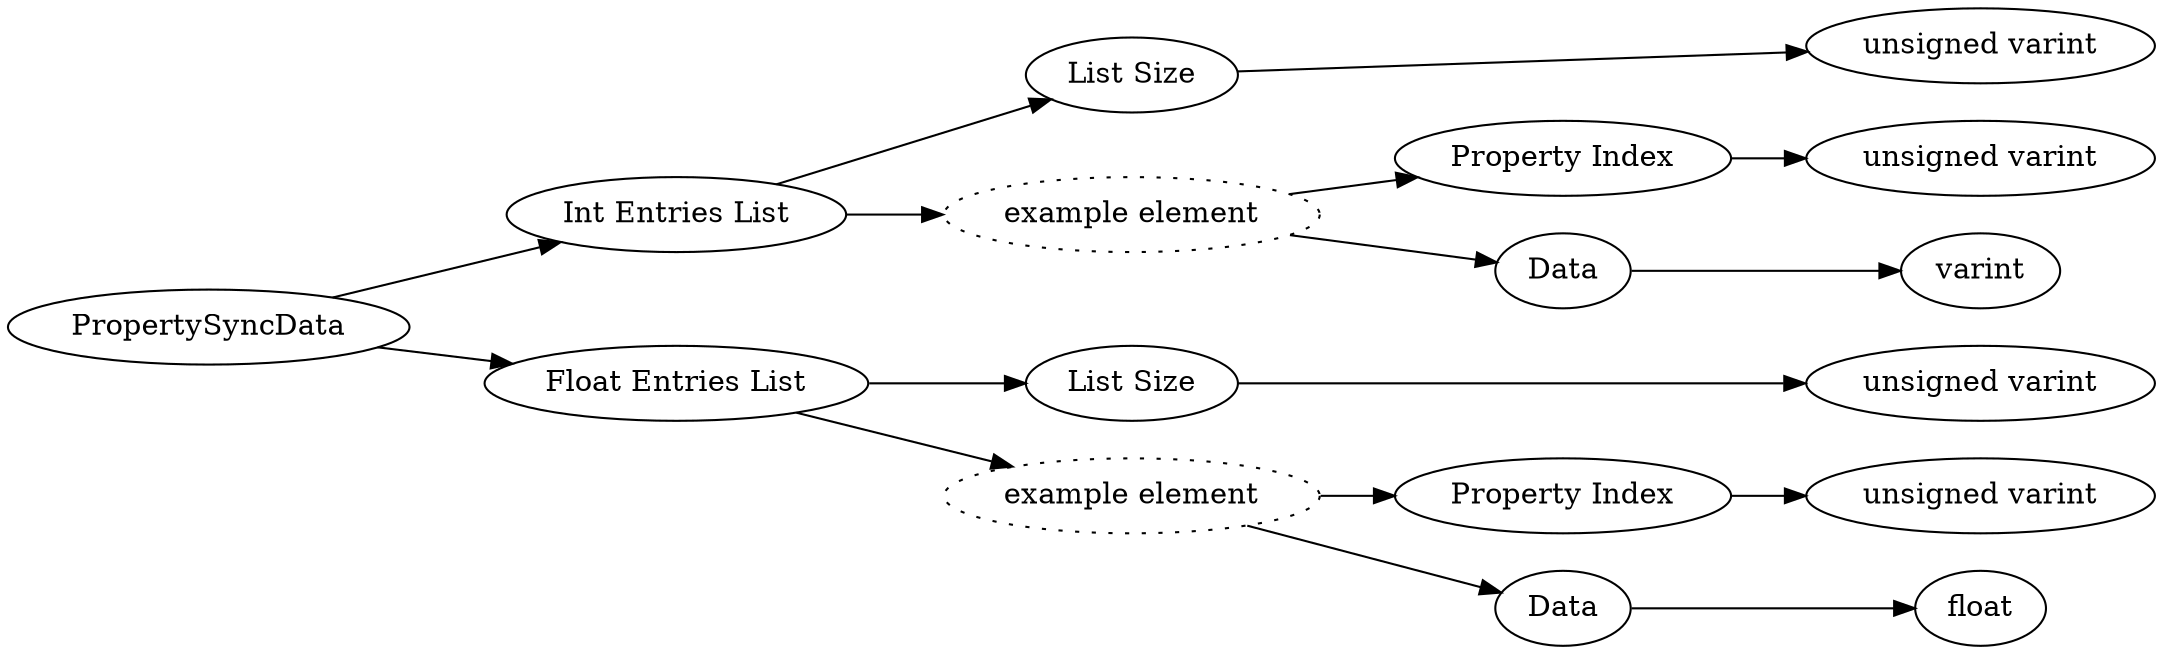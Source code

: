 digraph "PropertySyncData" {
rankdir = LR
61
61 -> 62
62 -> 63
63 -> 64
62 -> 65
65 -> 66
66 -> 67
65 -> 68
68 -> 69
61 -> 70
70 -> 71
71 -> 72
70 -> 73
73 -> 74
74 -> 75
73 -> 76
76 -> 77

61 [label="PropertySyncData",comment="name: \"PropertySyncData\", typeName: \"\", id: 61, branchId: 0, recurseId: -1, attributes: 0, notes: \"\""];
62 [label="Int Entries List",comment="name: \"Int Entries List\", typeName: \"\", id: 62, branchId: 0, recurseId: -1, attributes: 8, notes: \"\""];
63 [label="List Size",comment="name: \"List Size\", typeName: \"\", id: 63, branchId: 0, recurseId: -1, attributes: 0, notes: \"\""];
64 [label="unsigned varint",comment="name: \"unsigned varint\", typeName: \"\", id: 64, branchId: 0, recurseId: -1, attributes: 512, notes: \"\""];
65 [label="example element",style=dotted,comment="name: \"example element\", typeName: \"\", id: 65, branchId: 0, recurseId: -1, attributes: 16, notes: \"\""];
66 [label="Property Index",comment="name: \"Property Index\", typeName: \"\", id: 66, branchId: 0, recurseId: -1, attributes: 0, notes: \"\""];
67 [label="unsigned varint",comment="name: \"unsigned varint\", typeName: \"\", id: 67, branchId: 0, recurseId: -1, attributes: 512, notes: \"\""];
68 [label="Data",comment="name: \"Data\", typeName: \"\", id: 68, branchId: 0, recurseId: -1, attributes: 0, notes: \"\""];
69 [label="varint",comment="name: \"varint\", typeName: \"\", id: 69, branchId: 0, recurseId: -1, attributes: 512, notes: \"\""];
70 [label="Float Entries List",comment="name: \"Float Entries List\", typeName: \"\", id: 70, branchId: 0, recurseId: -1, attributes: 8, notes: \"\""];
71 [label="List Size",comment="name: \"List Size\", typeName: \"\", id: 71, branchId: 0, recurseId: -1, attributes: 0, notes: \"\""];
72 [label="unsigned varint",comment="name: \"unsigned varint\", typeName: \"\", id: 72, branchId: 0, recurseId: -1, attributes: 512, notes: \"\""];
73 [label="example element",style=dotted,comment="name: \"example element\", typeName: \"\", id: 73, branchId: 0, recurseId: -1, attributes: 16, notes: \"\""];
74 [label="Property Index",comment="name: \"Property Index\", typeName: \"\", id: 74, branchId: 0, recurseId: -1, attributes: 0, notes: \"\""];
75 [label="unsigned varint",comment="name: \"unsigned varint\", typeName: \"\", id: 75, branchId: 0, recurseId: -1, attributes: 512, notes: \"\""];
76 [label="Data",comment="name: \"Data\", typeName: \"\", id: 76, branchId: 0, recurseId: -1, attributes: 0, notes: \"\""];
77 [label="float",comment="name: \"float\", typeName: \"\", id: 77, branchId: 0, recurseId: -1, attributes: 512, notes: \"\""];
{ rank = max;64;67;69;72;75;77}

}
